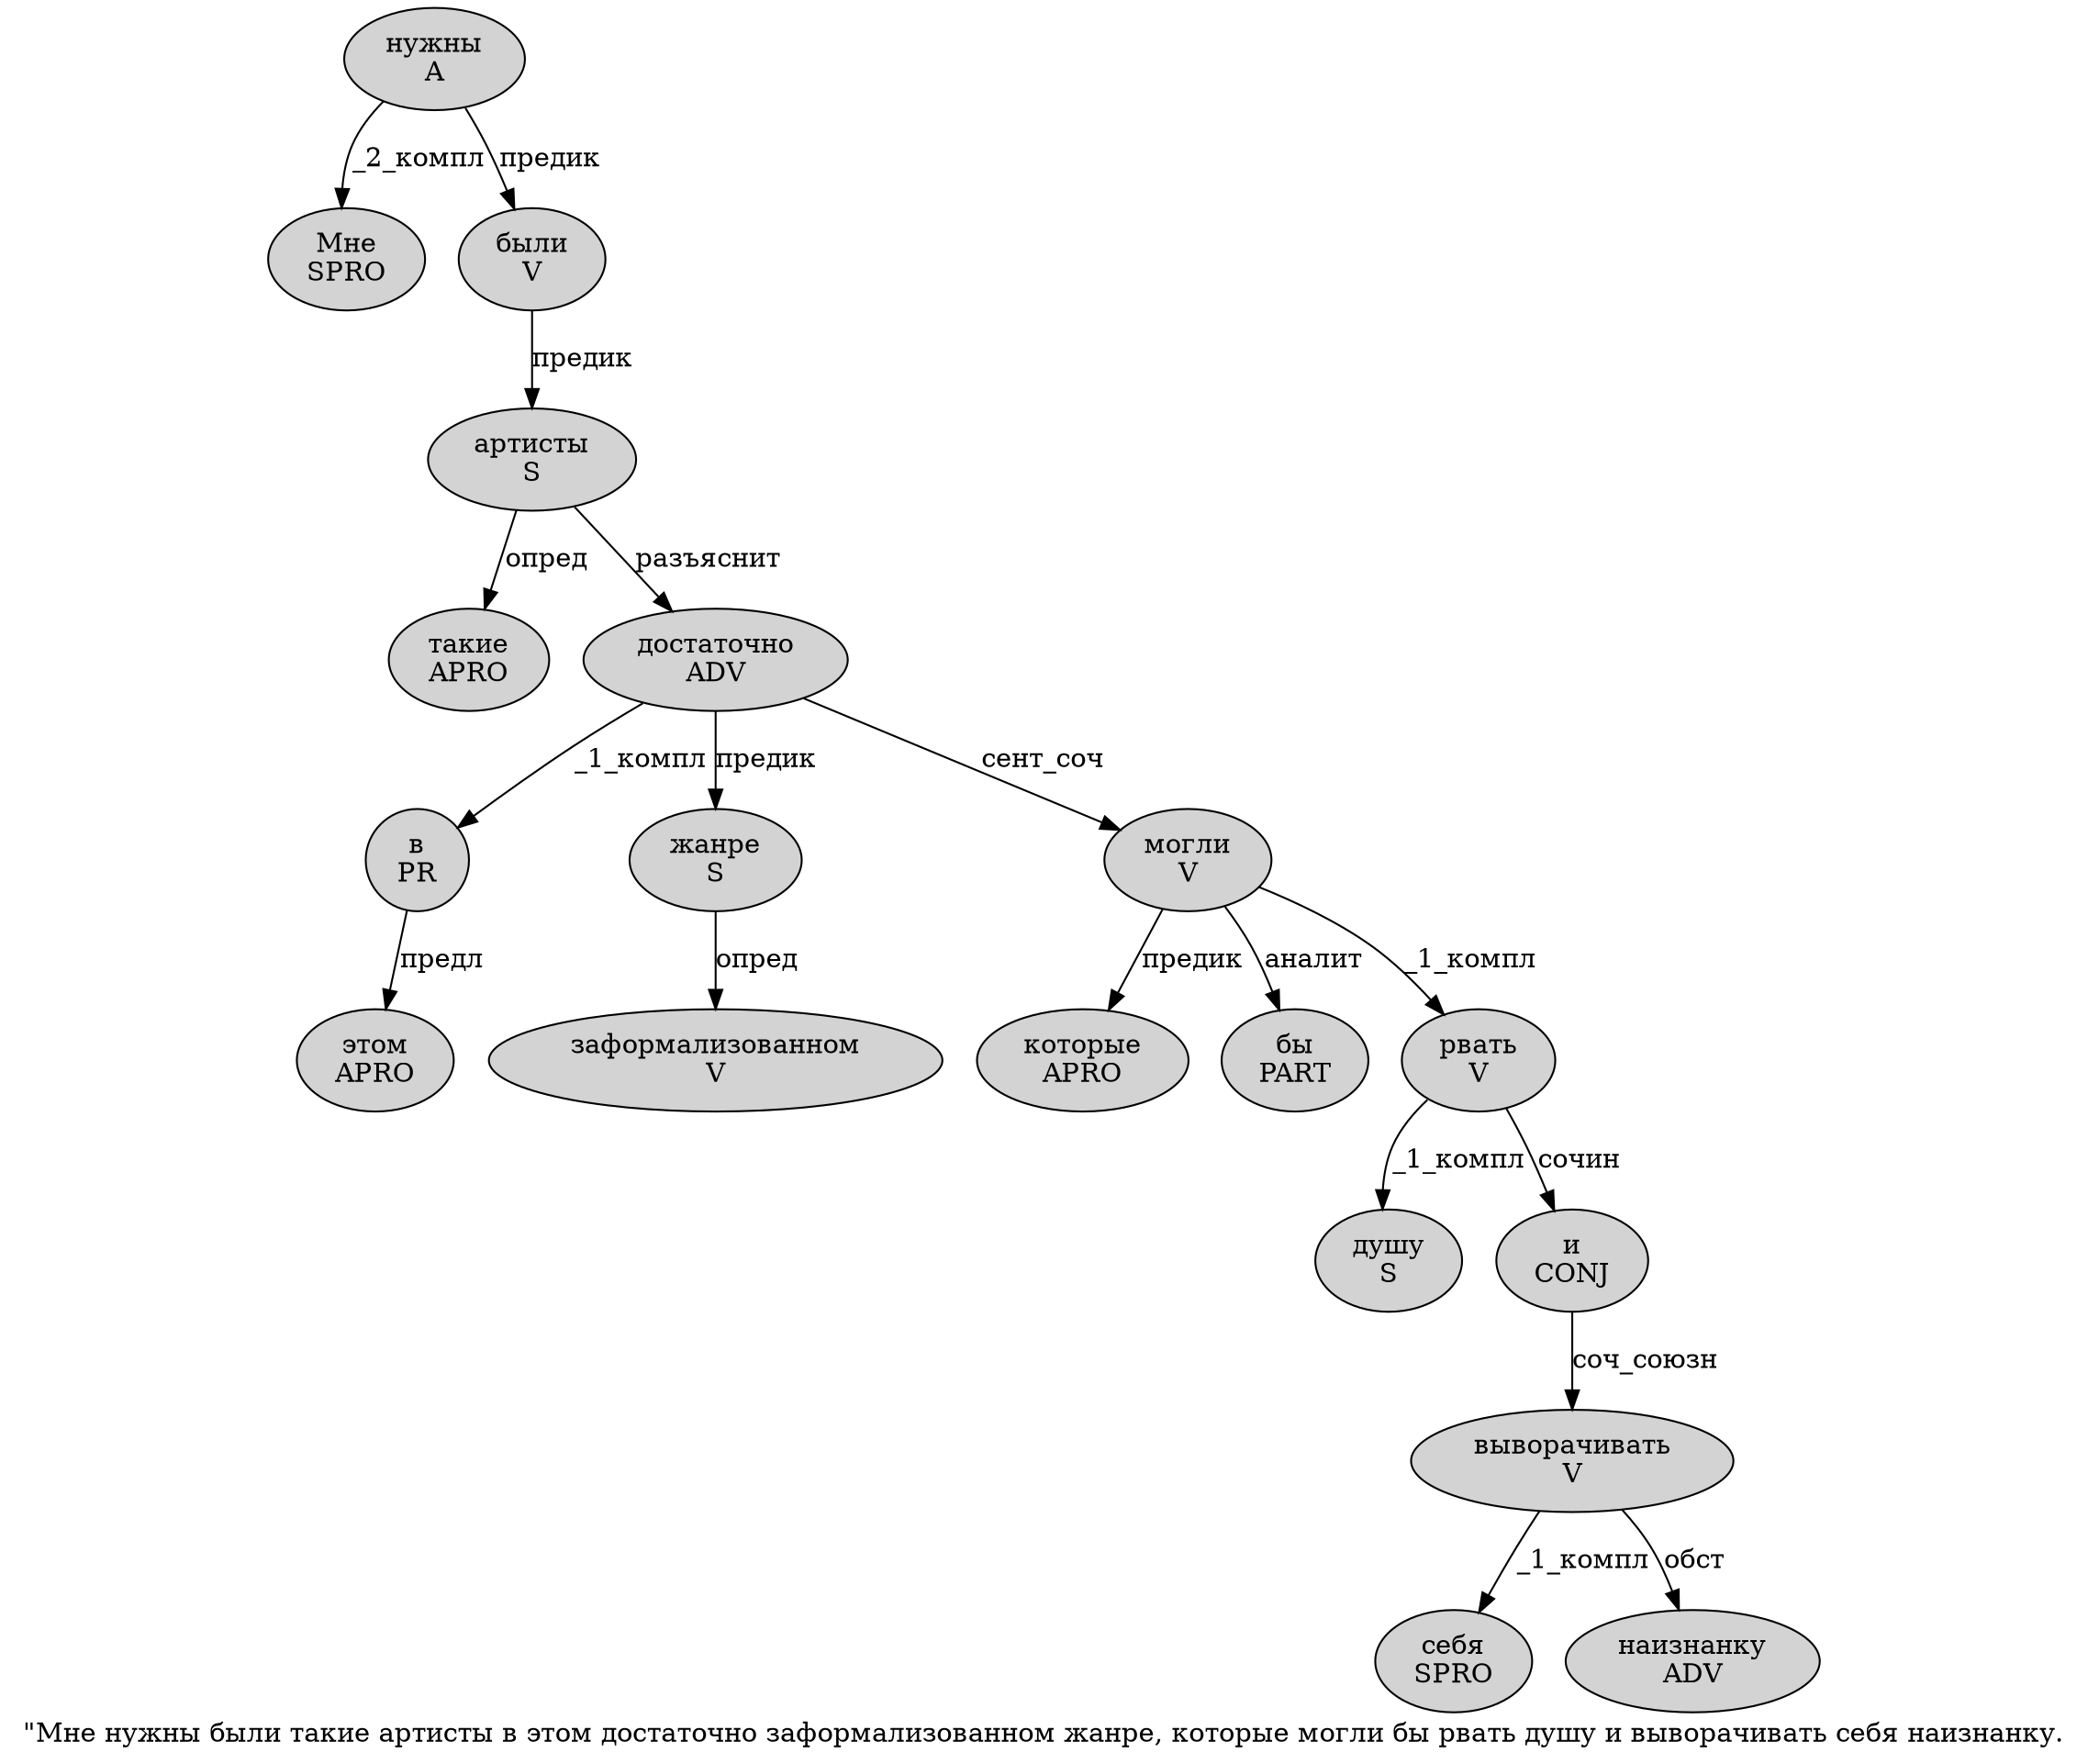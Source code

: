 digraph SENTENCE_1027 {
	graph [label="\"Мне нужны были такие артисты в этом достаточно заформализованном жанре, которые могли бы рвать душу и выворачивать себя наизнанку."]
	node [style=filled]
		1 [label="Мне
SPRO" color="" fillcolor=lightgray penwidth=1 shape=ellipse]
		2 [label="нужны
A" color="" fillcolor=lightgray penwidth=1 shape=ellipse]
		3 [label="были
V" color="" fillcolor=lightgray penwidth=1 shape=ellipse]
		4 [label="такие
APRO" color="" fillcolor=lightgray penwidth=1 shape=ellipse]
		5 [label="артисты
S" color="" fillcolor=lightgray penwidth=1 shape=ellipse]
		6 [label="в
PR" color="" fillcolor=lightgray penwidth=1 shape=ellipse]
		7 [label="этом
APRO" color="" fillcolor=lightgray penwidth=1 shape=ellipse]
		8 [label="достаточно
ADV" color="" fillcolor=lightgray penwidth=1 shape=ellipse]
		9 [label="заформализованном
V" color="" fillcolor=lightgray penwidth=1 shape=ellipse]
		10 [label="жанре
S" color="" fillcolor=lightgray penwidth=1 shape=ellipse]
		12 [label="которые
APRO" color="" fillcolor=lightgray penwidth=1 shape=ellipse]
		13 [label="могли
V" color="" fillcolor=lightgray penwidth=1 shape=ellipse]
		14 [label="бы
PART" color="" fillcolor=lightgray penwidth=1 shape=ellipse]
		15 [label="рвать
V" color="" fillcolor=lightgray penwidth=1 shape=ellipse]
		16 [label="душу
S" color="" fillcolor=lightgray penwidth=1 shape=ellipse]
		17 [label="и
CONJ" color="" fillcolor=lightgray penwidth=1 shape=ellipse]
		18 [label="выворачивать
V" color="" fillcolor=lightgray penwidth=1 shape=ellipse]
		19 [label="себя
SPRO" color="" fillcolor=lightgray penwidth=1 shape=ellipse]
		20 [label="наизнанку
ADV" color="" fillcolor=lightgray penwidth=1 shape=ellipse]
			3 -> 5 [label="предик"]
			17 -> 18 [label="соч_союзн"]
			6 -> 7 [label="предл"]
			5 -> 4 [label="опред"]
			5 -> 8 [label="разъяснит"]
			10 -> 9 [label="опред"]
			2 -> 1 [label="_2_компл"]
			2 -> 3 [label="предик"]
			8 -> 6 [label="_1_компл"]
			8 -> 10 [label="предик"]
			8 -> 13 [label="сент_соч"]
			15 -> 16 [label="_1_компл"]
			15 -> 17 [label="сочин"]
			18 -> 19 [label="_1_компл"]
			18 -> 20 [label="обст"]
			13 -> 12 [label="предик"]
			13 -> 14 [label="аналит"]
			13 -> 15 [label="_1_компл"]
}